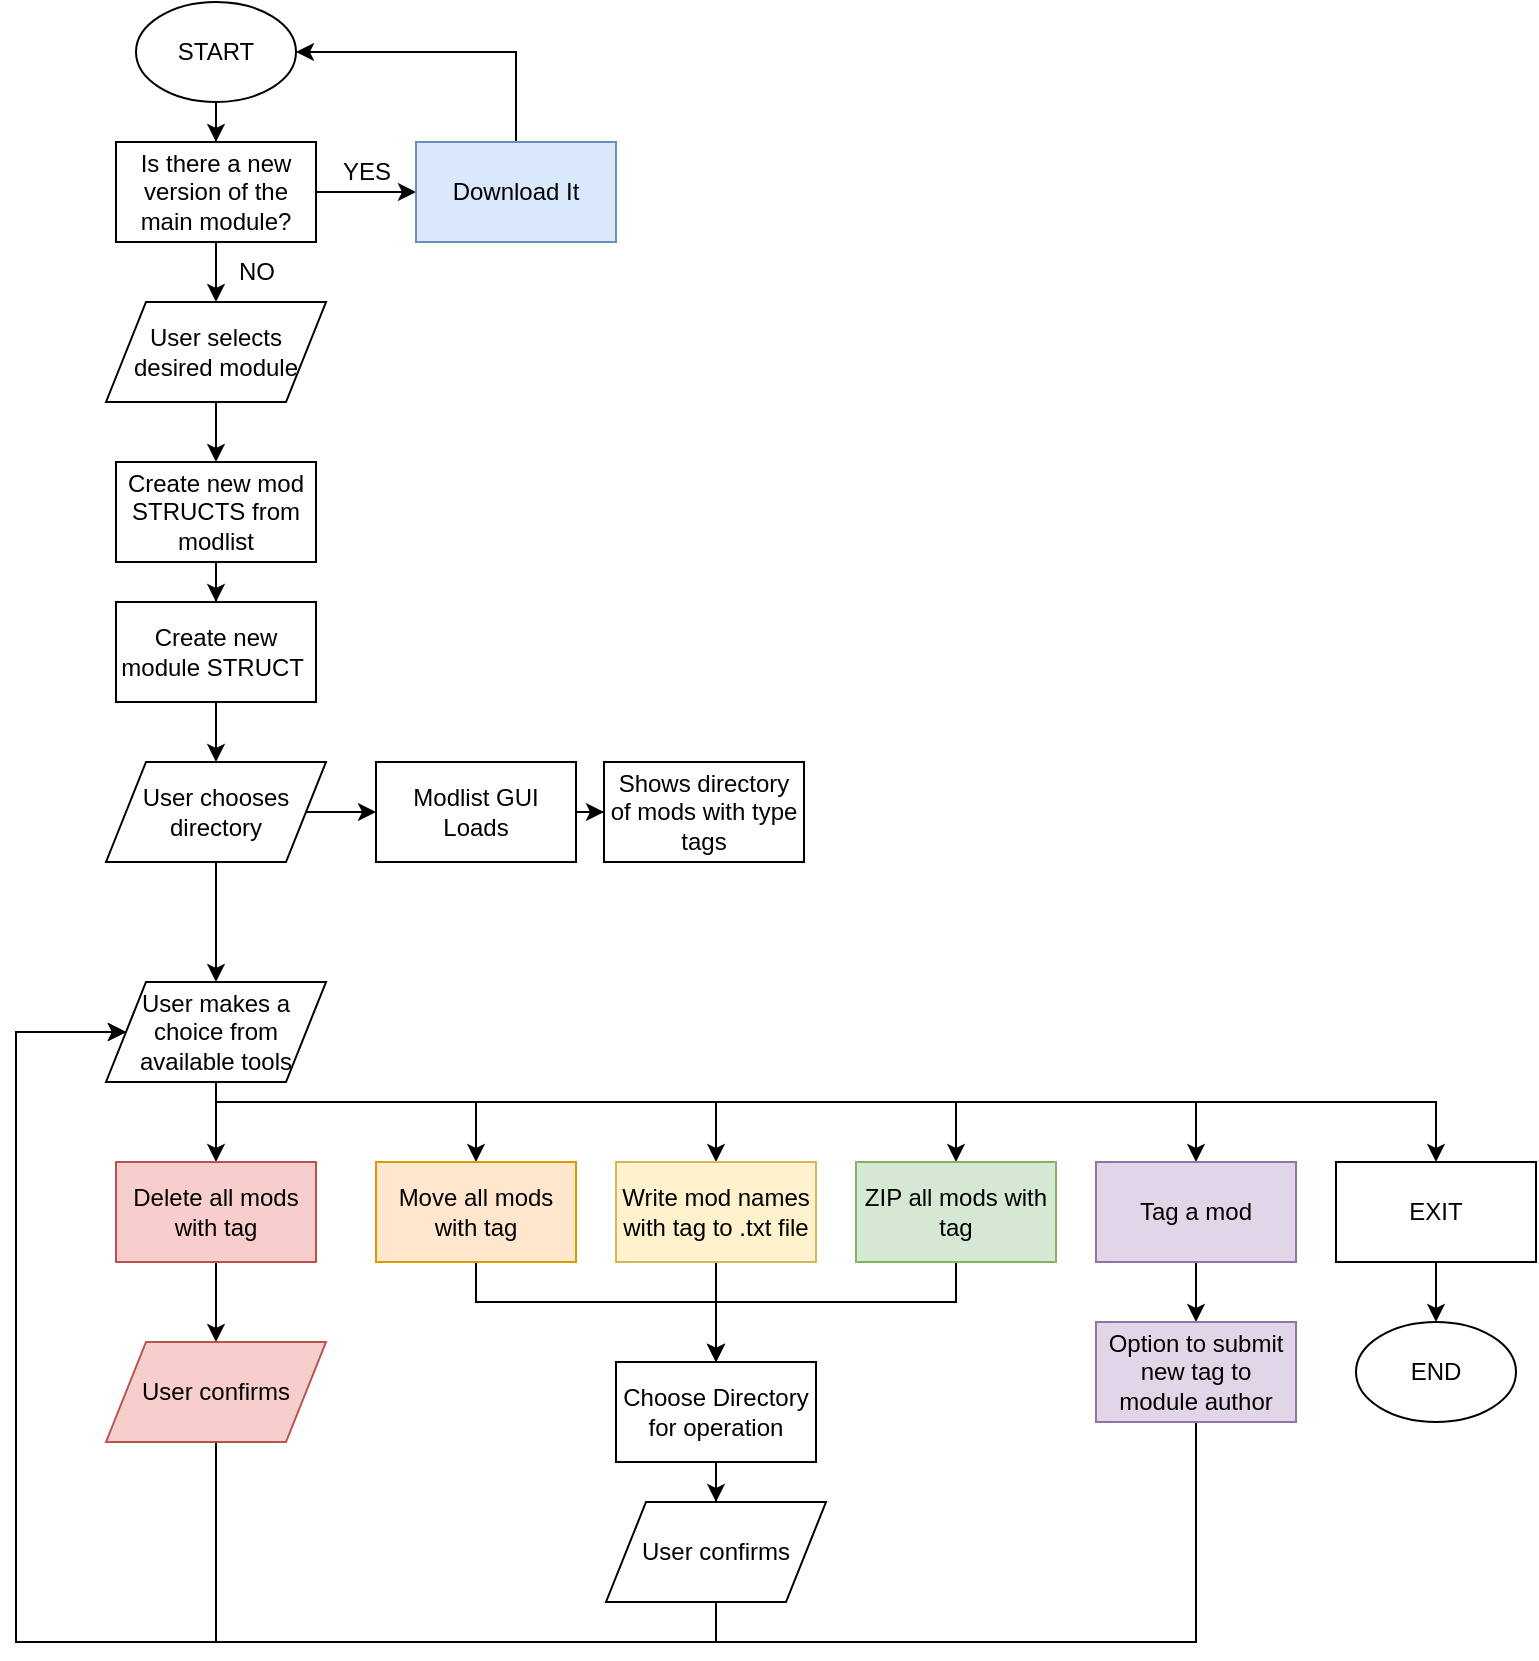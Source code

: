 <mxfile version="28.1.2">
  <diagram name="Page-1" id="PTG7-swSNP4D8GQuXdGM">
    <mxGraphModel dx="2377" dy="1295" grid="1" gridSize="10" guides="1" tooltips="1" connect="1" arrows="1" fold="1" page="1" pageScale="1" pageWidth="827" pageHeight="1169" math="0" shadow="0">
      <root>
        <mxCell id="0" />
        <mxCell id="1" parent="0" />
        <mxCell id="OgWHmW9YfoaoKbY-S2Gk-12" style="edgeStyle=orthogonalEdgeStyle;rounded=0;orthogonalLoop=1;jettySize=auto;html=1;entryX=0.5;entryY=0;entryDx=0;entryDy=0;" edge="1" parent="1" source="OgWHmW9YfoaoKbY-S2Gk-1" target="OgWHmW9YfoaoKbY-S2Gk-4">
          <mxGeometry relative="1" as="geometry" />
        </mxCell>
        <mxCell id="OgWHmW9YfoaoKbY-S2Gk-1" value="START" style="ellipse;whiteSpace=wrap;html=1;" vertex="1" parent="1">
          <mxGeometry x="94" y="175" width="80" height="50" as="geometry" />
        </mxCell>
        <mxCell id="OgWHmW9YfoaoKbY-S2Gk-9" style="edgeStyle=orthogonalEdgeStyle;rounded=0;orthogonalLoop=1;jettySize=auto;html=1;entryX=0;entryY=0.5;entryDx=0;entryDy=0;" edge="1" parent="1" source="OgWHmW9YfoaoKbY-S2Gk-4" target="OgWHmW9YfoaoKbY-S2Gk-7">
          <mxGeometry relative="1" as="geometry" />
        </mxCell>
        <mxCell id="OgWHmW9YfoaoKbY-S2Gk-15" style="edgeStyle=orthogonalEdgeStyle;rounded=0;orthogonalLoop=1;jettySize=auto;html=1;entryX=0.5;entryY=0;entryDx=0;entryDy=0;" edge="1" parent="1" source="OgWHmW9YfoaoKbY-S2Gk-4" target="OgWHmW9YfoaoKbY-S2Gk-14">
          <mxGeometry relative="1" as="geometry" />
        </mxCell>
        <mxCell id="OgWHmW9YfoaoKbY-S2Gk-4" value="Is there a new version of the main module?" style="rounded=0;whiteSpace=wrap;html=1;" vertex="1" parent="1">
          <mxGeometry x="84" y="245" width="100" height="50" as="geometry" />
        </mxCell>
        <mxCell id="OgWHmW9YfoaoKbY-S2Gk-5" value="YES" style="text;html=1;align=center;verticalAlign=middle;resizable=0;points=[];autosize=1;strokeColor=none;fillColor=none;" vertex="1" parent="1">
          <mxGeometry x="184" y="245" width="50" height="30" as="geometry" />
        </mxCell>
        <mxCell id="OgWHmW9YfoaoKbY-S2Gk-6" value="NO" style="text;html=1;align=center;verticalAlign=middle;resizable=0;points=[];autosize=1;strokeColor=none;fillColor=none;" vertex="1" parent="1">
          <mxGeometry x="134" y="295" width="40" height="30" as="geometry" />
        </mxCell>
        <mxCell id="OgWHmW9YfoaoKbY-S2Gk-10" style="edgeStyle=orthogonalEdgeStyle;rounded=0;orthogonalLoop=1;jettySize=auto;html=1;entryX=1;entryY=0.5;entryDx=0;entryDy=0;" edge="1" parent="1" source="OgWHmW9YfoaoKbY-S2Gk-7" target="OgWHmW9YfoaoKbY-S2Gk-1">
          <mxGeometry relative="1" as="geometry">
            <Array as="points">
              <mxPoint x="284" y="200" />
            </Array>
          </mxGeometry>
        </mxCell>
        <mxCell id="OgWHmW9YfoaoKbY-S2Gk-7" value="Download It" style="rounded=0;whiteSpace=wrap;html=1;fillColor=#dae8fc;strokeColor=#6c8ebf;" vertex="1" parent="1">
          <mxGeometry x="234" y="245" width="100" height="50" as="geometry" />
        </mxCell>
        <mxCell id="OgWHmW9YfoaoKbY-S2Gk-18" style="edgeStyle=orthogonalEdgeStyle;rounded=0;orthogonalLoop=1;jettySize=auto;html=1;entryX=0.5;entryY=0;entryDx=0;entryDy=0;" edge="1" parent="1" source="OgWHmW9YfoaoKbY-S2Gk-14" target="OgWHmW9YfoaoKbY-S2Gk-17">
          <mxGeometry relative="1" as="geometry" />
        </mxCell>
        <mxCell id="OgWHmW9YfoaoKbY-S2Gk-14" value="User selects desired module" style="shape=parallelogram;perimeter=parallelogramPerimeter;whiteSpace=wrap;html=1;fixedSize=1;" vertex="1" parent="1">
          <mxGeometry x="79" y="325" width="110" height="50" as="geometry" />
        </mxCell>
        <mxCell id="OgWHmW9YfoaoKbY-S2Gk-32" style="edgeStyle=orthogonalEdgeStyle;rounded=0;orthogonalLoop=1;jettySize=auto;html=1;entryX=0.5;entryY=0;entryDx=0;entryDy=0;" edge="1" parent="1" source="OgWHmW9YfoaoKbY-S2Gk-17" target="OgWHmW9YfoaoKbY-S2Gk-31">
          <mxGeometry relative="1" as="geometry" />
        </mxCell>
        <mxCell id="OgWHmW9YfoaoKbY-S2Gk-17" value="Create new mod STRUCTS from modlist" style="rounded=0;whiteSpace=wrap;html=1;" vertex="1" parent="1">
          <mxGeometry x="84" y="405" width="100" height="50" as="geometry" />
        </mxCell>
        <mxCell id="OgWHmW9YfoaoKbY-S2Gk-48" style="edgeStyle=orthogonalEdgeStyle;rounded=0;orthogonalLoop=1;jettySize=auto;html=1;entryX=0.5;entryY=0;entryDx=0;entryDy=0;" edge="1" parent="1" source="OgWHmW9YfoaoKbY-S2Gk-21" target="OgWHmW9YfoaoKbY-S2Gk-42">
          <mxGeometry relative="1" as="geometry" />
        </mxCell>
        <mxCell id="OgWHmW9YfoaoKbY-S2Gk-49" style="edgeStyle=orthogonalEdgeStyle;rounded=0;orthogonalLoop=1;jettySize=auto;html=1;entryX=0.5;entryY=0;entryDx=0;entryDy=0;" edge="1" parent="1" source="OgWHmW9YfoaoKbY-S2Gk-21" target="OgWHmW9YfoaoKbY-S2Gk-43">
          <mxGeometry relative="1" as="geometry">
            <Array as="points">
              <mxPoint x="134" y="725" />
              <mxPoint x="264" y="725" />
            </Array>
          </mxGeometry>
        </mxCell>
        <mxCell id="OgWHmW9YfoaoKbY-S2Gk-50" style="edgeStyle=orthogonalEdgeStyle;rounded=0;orthogonalLoop=1;jettySize=auto;html=1;entryX=0.5;entryY=0;entryDx=0;entryDy=0;" edge="1" parent="1" source="OgWHmW9YfoaoKbY-S2Gk-21" target="OgWHmW9YfoaoKbY-S2Gk-44">
          <mxGeometry relative="1" as="geometry">
            <Array as="points">
              <mxPoint x="134" y="725" />
              <mxPoint x="384" y="725" />
            </Array>
          </mxGeometry>
        </mxCell>
        <mxCell id="OgWHmW9YfoaoKbY-S2Gk-51" style="edgeStyle=orthogonalEdgeStyle;rounded=0;orthogonalLoop=1;jettySize=auto;html=1;entryX=0.5;entryY=0;entryDx=0;entryDy=0;" edge="1" parent="1" source="OgWHmW9YfoaoKbY-S2Gk-21" target="OgWHmW9YfoaoKbY-S2Gk-45">
          <mxGeometry relative="1" as="geometry">
            <Array as="points">
              <mxPoint x="134" y="725" />
              <mxPoint x="504" y="725" />
            </Array>
          </mxGeometry>
        </mxCell>
        <mxCell id="OgWHmW9YfoaoKbY-S2Gk-52" style="edgeStyle=orthogonalEdgeStyle;rounded=0;orthogonalLoop=1;jettySize=auto;html=1;entryX=0.5;entryY=0;entryDx=0;entryDy=0;" edge="1" parent="1" source="OgWHmW9YfoaoKbY-S2Gk-21" target="OgWHmW9YfoaoKbY-S2Gk-47">
          <mxGeometry relative="1" as="geometry">
            <Array as="points">
              <mxPoint x="134" y="725" />
              <mxPoint x="624" y="725" />
            </Array>
          </mxGeometry>
        </mxCell>
        <mxCell id="OgWHmW9YfoaoKbY-S2Gk-68" style="edgeStyle=orthogonalEdgeStyle;rounded=0;orthogonalLoop=1;jettySize=auto;html=1;entryX=0.5;entryY=0;entryDx=0;entryDy=0;" edge="1" parent="1" source="OgWHmW9YfoaoKbY-S2Gk-21" target="OgWHmW9YfoaoKbY-S2Gk-67">
          <mxGeometry relative="1" as="geometry">
            <Array as="points">
              <mxPoint x="134" y="725" />
              <mxPoint x="744" y="725" />
            </Array>
          </mxGeometry>
        </mxCell>
        <mxCell id="OgWHmW9YfoaoKbY-S2Gk-21" value="User makes a choice from available tools" style="shape=parallelogram;perimeter=parallelogramPerimeter;whiteSpace=wrap;html=1;fixedSize=1;" vertex="1" parent="1">
          <mxGeometry x="79" y="665" width="110" height="50" as="geometry" />
        </mxCell>
        <mxCell id="OgWHmW9YfoaoKbY-S2Gk-41" style="edgeStyle=orthogonalEdgeStyle;rounded=0;orthogonalLoop=1;jettySize=auto;html=1;" edge="1" parent="1" source="OgWHmW9YfoaoKbY-S2Gk-24" target="OgWHmW9YfoaoKbY-S2Gk-26">
          <mxGeometry relative="1" as="geometry" />
        </mxCell>
        <mxCell id="OgWHmW9YfoaoKbY-S2Gk-24" value="Modlist GUI Loads" style="rounded=0;whiteSpace=wrap;html=1;" vertex="1" parent="1">
          <mxGeometry x="214" y="555" width="100" height="50" as="geometry" />
        </mxCell>
        <mxCell id="OgWHmW9YfoaoKbY-S2Gk-26" value="Shows directory of mods with type tags" style="rounded=0;whiteSpace=wrap;html=1;" vertex="1" parent="1">
          <mxGeometry x="328" y="555" width="100" height="50" as="geometry" />
        </mxCell>
        <mxCell id="OgWHmW9YfoaoKbY-S2Gk-35" style="edgeStyle=orthogonalEdgeStyle;rounded=0;orthogonalLoop=1;jettySize=auto;html=1;entryX=0.5;entryY=0;entryDx=0;entryDy=0;" edge="1" parent="1" source="OgWHmW9YfoaoKbY-S2Gk-31" target="OgWHmW9YfoaoKbY-S2Gk-34">
          <mxGeometry relative="1" as="geometry" />
        </mxCell>
        <mxCell id="OgWHmW9YfoaoKbY-S2Gk-31" value="Create new module STRUCT&amp;nbsp;" style="rounded=0;whiteSpace=wrap;html=1;" vertex="1" parent="1">
          <mxGeometry x="84" y="475" width="100" height="50" as="geometry" />
        </mxCell>
        <mxCell id="OgWHmW9YfoaoKbY-S2Gk-36" style="edgeStyle=orthogonalEdgeStyle;rounded=0;orthogonalLoop=1;jettySize=auto;html=1;entryX=0.5;entryY=0;entryDx=0;entryDy=0;" edge="1" parent="1" source="OgWHmW9YfoaoKbY-S2Gk-34" target="OgWHmW9YfoaoKbY-S2Gk-21">
          <mxGeometry relative="1" as="geometry" />
        </mxCell>
        <mxCell id="OgWHmW9YfoaoKbY-S2Gk-40" style="edgeStyle=orthogonalEdgeStyle;rounded=0;orthogonalLoop=1;jettySize=auto;html=1;entryX=0;entryY=0.5;entryDx=0;entryDy=0;" edge="1" parent="1" source="OgWHmW9YfoaoKbY-S2Gk-34" target="OgWHmW9YfoaoKbY-S2Gk-24">
          <mxGeometry relative="1" as="geometry" />
        </mxCell>
        <mxCell id="OgWHmW9YfoaoKbY-S2Gk-34" value="User chooses directory" style="shape=parallelogram;perimeter=parallelogramPerimeter;whiteSpace=wrap;html=1;fixedSize=1;" vertex="1" parent="1">
          <mxGeometry x="79" y="555" width="110" height="50" as="geometry" />
        </mxCell>
        <mxCell id="OgWHmW9YfoaoKbY-S2Gk-63" style="edgeStyle=orthogonalEdgeStyle;rounded=0;orthogonalLoop=1;jettySize=auto;html=1;entryX=0.5;entryY=0;entryDx=0;entryDy=0;" edge="1" parent="1" source="OgWHmW9YfoaoKbY-S2Gk-42" target="OgWHmW9YfoaoKbY-S2Gk-62">
          <mxGeometry relative="1" as="geometry" />
        </mxCell>
        <mxCell id="OgWHmW9YfoaoKbY-S2Gk-42" value="Delete all mods with tag" style="rounded=0;whiteSpace=wrap;html=1;fillColor=#f8cecc;strokeColor=#b85450;" vertex="1" parent="1">
          <mxGeometry x="84" y="755" width="100" height="50" as="geometry" />
        </mxCell>
        <mxCell id="OgWHmW9YfoaoKbY-S2Gk-57" style="edgeStyle=orthogonalEdgeStyle;rounded=0;orthogonalLoop=1;jettySize=auto;html=1;entryX=0.5;entryY=0;entryDx=0;entryDy=0;" edge="1" parent="1" source="OgWHmW9YfoaoKbY-S2Gk-43" target="OgWHmW9YfoaoKbY-S2Gk-56">
          <mxGeometry relative="1" as="geometry">
            <Array as="points">
              <mxPoint x="264" y="825" />
              <mxPoint x="384" y="825" />
            </Array>
          </mxGeometry>
        </mxCell>
        <mxCell id="OgWHmW9YfoaoKbY-S2Gk-43" value="Move all mods with tag" style="rounded=0;whiteSpace=wrap;html=1;fillColor=#ffe6cc;strokeColor=#d79b00;" vertex="1" parent="1">
          <mxGeometry x="214" y="755" width="100" height="50" as="geometry" />
        </mxCell>
        <mxCell id="OgWHmW9YfoaoKbY-S2Gk-59" style="edgeStyle=orthogonalEdgeStyle;rounded=0;orthogonalLoop=1;jettySize=auto;html=1;entryX=0.5;entryY=0;entryDx=0;entryDy=0;" edge="1" parent="1" source="OgWHmW9YfoaoKbY-S2Gk-44" target="OgWHmW9YfoaoKbY-S2Gk-56">
          <mxGeometry relative="1" as="geometry" />
        </mxCell>
        <mxCell id="OgWHmW9YfoaoKbY-S2Gk-44" value="Write mod names with tag to .txt file" style="rounded=0;whiteSpace=wrap;html=1;fillColor=#fff2cc;strokeColor=#d6b656;" vertex="1" parent="1">
          <mxGeometry x="334" y="755" width="100" height="50" as="geometry" />
        </mxCell>
        <mxCell id="OgWHmW9YfoaoKbY-S2Gk-58" style="edgeStyle=orthogonalEdgeStyle;rounded=0;orthogonalLoop=1;jettySize=auto;html=1;entryX=0.5;entryY=0;entryDx=0;entryDy=0;" edge="1" parent="1" source="OgWHmW9YfoaoKbY-S2Gk-45" target="OgWHmW9YfoaoKbY-S2Gk-56">
          <mxGeometry relative="1" as="geometry">
            <Array as="points">
              <mxPoint x="504" y="825" />
              <mxPoint x="384" y="825" />
            </Array>
          </mxGeometry>
        </mxCell>
        <mxCell id="OgWHmW9YfoaoKbY-S2Gk-45" value="ZIP all mods with tag" style="rounded=0;whiteSpace=wrap;html=1;fillColor=#d5e8d4;strokeColor=#82b366;" vertex="1" parent="1">
          <mxGeometry x="454" y="755" width="100" height="50" as="geometry" />
        </mxCell>
        <mxCell id="OgWHmW9YfoaoKbY-S2Gk-55" style="edgeStyle=orthogonalEdgeStyle;rounded=0;orthogonalLoop=1;jettySize=auto;html=1;entryX=0.5;entryY=0;entryDx=0;entryDy=0;" edge="1" parent="1" source="OgWHmW9YfoaoKbY-S2Gk-47" target="OgWHmW9YfoaoKbY-S2Gk-54">
          <mxGeometry relative="1" as="geometry" />
        </mxCell>
        <mxCell id="OgWHmW9YfoaoKbY-S2Gk-47" value="Tag a mod" style="rounded=0;whiteSpace=wrap;html=1;fillColor=#e1d5e7;strokeColor=#9673a6;" vertex="1" parent="1">
          <mxGeometry x="574" y="755" width="100" height="50" as="geometry" />
        </mxCell>
        <mxCell id="OgWHmW9YfoaoKbY-S2Gk-72" style="edgeStyle=orthogonalEdgeStyle;rounded=0;orthogonalLoop=1;jettySize=auto;html=1;entryX=0;entryY=0.5;entryDx=0;entryDy=0;" edge="1" parent="1" source="OgWHmW9YfoaoKbY-S2Gk-54" target="OgWHmW9YfoaoKbY-S2Gk-21">
          <mxGeometry relative="1" as="geometry">
            <Array as="points">
              <mxPoint x="624" y="995" />
              <mxPoint x="34" y="995" />
              <mxPoint x="34" y="690" />
            </Array>
          </mxGeometry>
        </mxCell>
        <mxCell id="OgWHmW9YfoaoKbY-S2Gk-54" value="Option to submit new tag to module author" style="rounded=0;whiteSpace=wrap;html=1;fillColor=#e1d5e7;strokeColor=#9673a6;" vertex="1" parent="1">
          <mxGeometry x="574" y="835" width="100" height="50" as="geometry" />
        </mxCell>
        <mxCell id="OgWHmW9YfoaoKbY-S2Gk-66" style="edgeStyle=orthogonalEdgeStyle;rounded=0;orthogonalLoop=1;jettySize=auto;html=1;entryX=0.5;entryY=0;entryDx=0;entryDy=0;" edge="1" parent="1" source="OgWHmW9YfoaoKbY-S2Gk-56" target="OgWHmW9YfoaoKbY-S2Gk-64">
          <mxGeometry relative="1" as="geometry" />
        </mxCell>
        <mxCell id="OgWHmW9YfoaoKbY-S2Gk-56" value="Choose Directory for operation" style="rounded=0;whiteSpace=wrap;html=1;" vertex="1" parent="1">
          <mxGeometry x="334" y="855" width="100" height="50" as="geometry" />
        </mxCell>
        <mxCell id="OgWHmW9YfoaoKbY-S2Gk-73" style="edgeStyle=orthogonalEdgeStyle;rounded=0;orthogonalLoop=1;jettySize=auto;html=1;entryX=0;entryY=0.5;entryDx=0;entryDy=0;" edge="1" parent="1" source="OgWHmW9YfoaoKbY-S2Gk-62" target="OgWHmW9YfoaoKbY-S2Gk-21">
          <mxGeometry relative="1" as="geometry">
            <Array as="points">
              <mxPoint x="134" y="995" />
              <mxPoint x="34" y="995" />
              <mxPoint x="34" y="690" />
            </Array>
          </mxGeometry>
        </mxCell>
        <mxCell id="OgWHmW9YfoaoKbY-S2Gk-62" value="User confirms" style="shape=parallelogram;perimeter=parallelogramPerimeter;whiteSpace=wrap;html=1;fixedSize=1;fillColor=#f8cecc;strokeColor=#b85450;" vertex="1" parent="1">
          <mxGeometry x="79" y="845" width="110" height="50" as="geometry" />
        </mxCell>
        <mxCell id="OgWHmW9YfoaoKbY-S2Gk-71" style="edgeStyle=orthogonalEdgeStyle;rounded=0;orthogonalLoop=1;jettySize=auto;html=1;entryX=0;entryY=0.5;entryDx=0;entryDy=0;" edge="1" parent="1" source="OgWHmW9YfoaoKbY-S2Gk-64" target="OgWHmW9YfoaoKbY-S2Gk-21">
          <mxGeometry relative="1" as="geometry">
            <Array as="points">
              <mxPoint x="384" y="995" />
              <mxPoint x="34" y="995" />
              <mxPoint x="34" y="690" />
            </Array>
          </mxGeometry>
        </mxCell>
        <mxCell id="OgWHmW9YfoaoKbY-S2Gk-64" value="User confirms" style="shape=parallelogram;perimeter=parallelogramPerimeter;whiteSpace=wrap;html=1;fixedSize=1;" vertex="1" parent="1">
          <mxGeometry x="329" y="925" width="110" height="50" as="geometry" />
        </mxCell>
        <mxCell id="OgWHmW9YfoaoKbY-S2Gk-70" style="edgeStyle=orthogonalEdgeStyle;rounded=0;orthogonalLoop=1;jettySize=auto;html=1;entryX=0.5;entryY=0;entryDx=0;entryDy=0;" edge="1" parent="1" source="OgWHmW9YfoaoKbY-S2Gk-67" target="OgWHmW9YfoaoKbY-S2Gk-69">
          <mxGeometry relative="1" as="geometry" />
        </mxCell>
        <mxCell id="OgWHmW9YfoaoKbY-S2Gk-67" value="EXIT" style="rounded=0;whiteSpace=wrap;html=1;" vertex="1" parent="1">
          <mxGeometry x="694" y="755" width="100" height="50" as="geometry" />
        </mxCell>
        <mxCell id="OgWHmW9YfoaoKbY-S2Gk-69" value="END" style="ellipse;whiteSpace=wrap;html=1;" vertex="1" parent="1">
          <mxGeometry x="704" y="835" width="80" height="50" as="geometry" />
        </mxCell>
      </root>
    </mxGraphModel>
  </diagram>
</mxfile>
